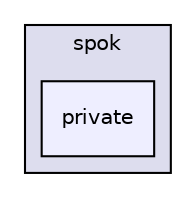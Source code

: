 digraph "libs/SuiteSparse/MATLAB_Tools/spok/private" {
  compound=true
  node [ fontsize="10", fontname="Helvetica"];
  edge [ labelfontsize="10", labelfontname="Helvetica"];
  subgraph clusterdir_b780083899021673515b250102c64b49 {
    graph [ bgcolor="#ddddee", pencolor="black", label="spok" fontname="Helvetica", fontsize="10", URL="dir_b780083899021673515b250102c64b49.html"]
  dir_875dd559700d8fc201c4b898e84c9f8d [shape=box, label="private", style="filled", fillcolor="#eeeeff", pencolor="black", URL="dir_875dd559700d8fc201c4b898e84c9f8d.html"];
  }
}
